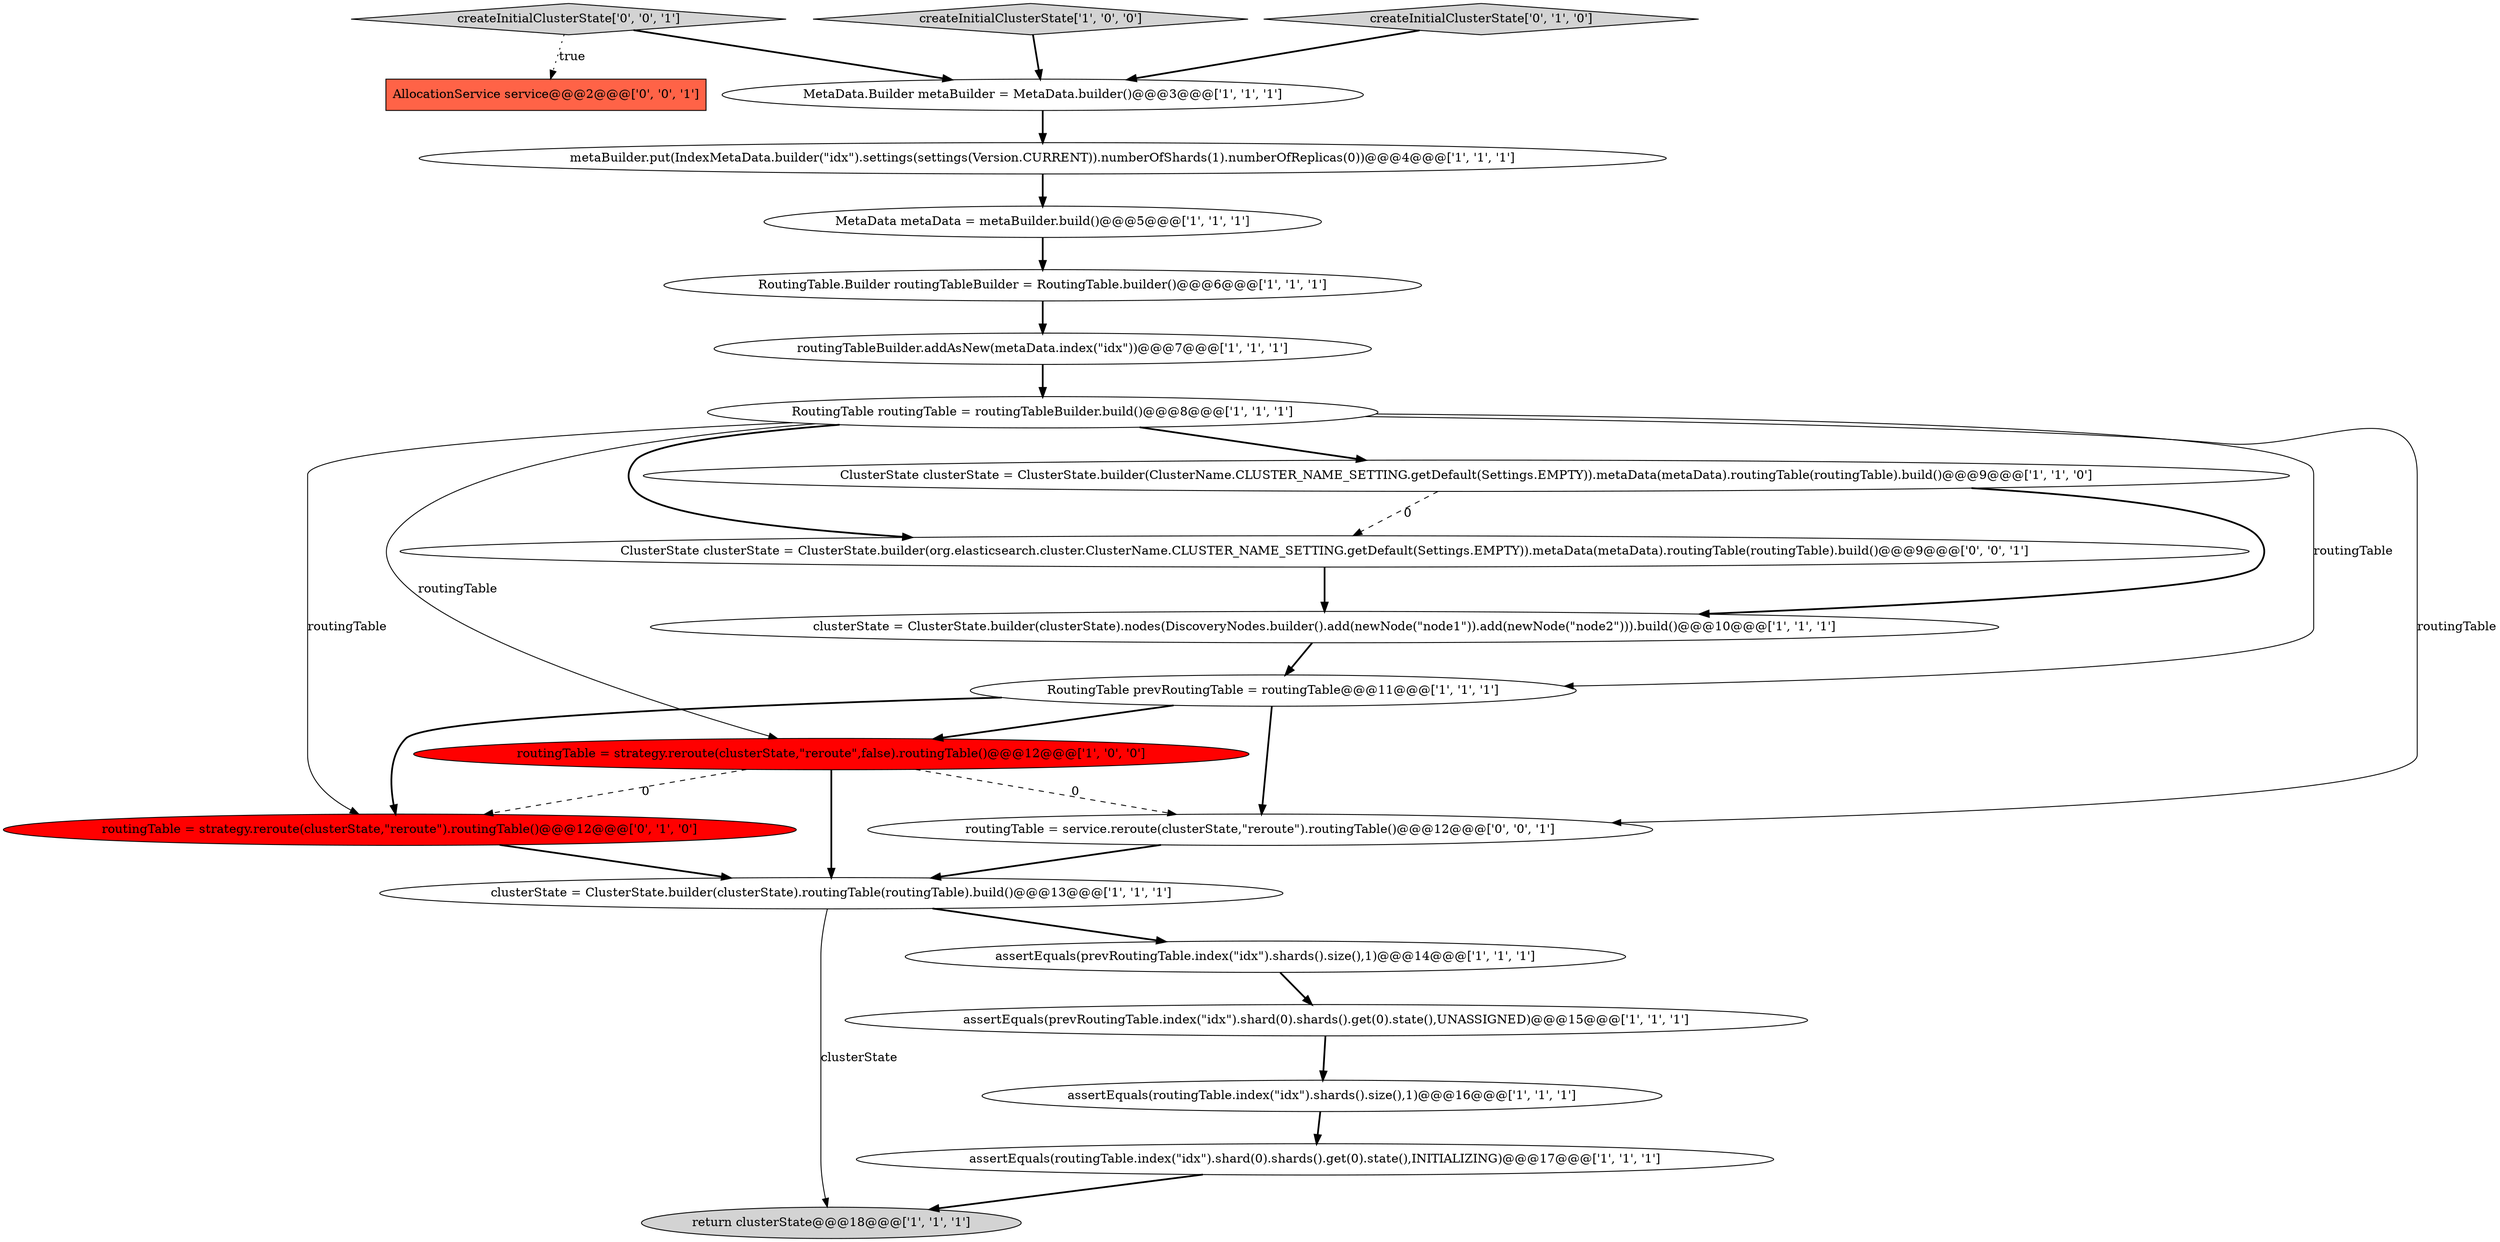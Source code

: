 digraph {
11 [style = filled, label = "metaBuilder.put(IndexMetaData.builder(\"idx\").settings(settings(Version.CURRENT)).numberOfShards(1).numberOfReplicas(0))@@@4@@@['1', '1', '1']", fillcolor = white, shape = ellipse image = "AAA0AAABBB1BBB"];
20 [style = filled, label = "ClusterState clusterState = ClusterState.builder(org.elasticsearch.cluster.ClusterName.CLUSTER_NAME_SETTING.getDefault(Settings.EMPTY)).metaData(metaData).routingTable(routingTable).build()@@@9@@@['0', '0', '1']", fillcolor = white, shape = ellipse image = "AAA0AAABBB3BBB"];
18 [style = filled, label = "createInitialClusterState['0', '1', '0']", fillcolor = lightgray, shape = diamond image = "AAA0AAABBB2BBB"];
2 [style = filled, label = "RoutingTable prevRoutingTable = routingTable@@@11@@@['1', '1', '1']", fillcolor = white, shape = ellipse image = "AAA0AAABBB1BBB"];
15 [style = filled, label = "routingTable = strategy.reroute(clusterState,\"reroute\",false).routingTable()@@@12@@@['1', '0', '0']", fillcolor = red, shape = ellipse image = "AAA1AAABBB1BBB"];
14 [style = filled, label = "assertEquals(prevRoutingTable.index(\"idx\").shard(0).shards().get(0).state(),UNASSIGNED)@@@15@@@['1', '1', '1']", fillcolor = white, shape = ellipse image = "AAA0AAABBB1BBB"];
21 [style = filled, label = "createInitialClusterState['0', '0', '1']", fillcolor = lightgray, shape = diamond image = "AAA0AAABBB3BBB"];
6 [style = filled, label = "createInitialClusterState['1', '0', '0']", fillcolor = lightgray, shape = diamond image = "AAA0AAABBB1BBB"];
10 [style = filled, label = "RoutingTable routingTable = routingTableBuilder.build()@@@8@@@['1', '1', '1']", fillcolor = white, shape = ellipse image = "AAA0AAABBB1BBB"];
16 [style = filled, label = "clusterState = ClusterState.builder(clusterState).routingTable(routingTable).build()@@@13@@@['1', '1', '1']", fillcolor = white, shape = ellipse image = "AAA0AAABBB1BBB"];
22 [style = filled, label = "AllocationService service@@@2@@@['0', '0', '1']", fillcolor = tomato, shape = box image = "AAA0AAABBB3BBB"];
19 [style = filled, label = "routingTable = service.reroute(clusterState,\"reroute\").routingTable()@@@12@@@['0', '0', '1']", fillcolor = white, shape = ellipse image = "AAA0AAABBB3BBB"];
17 [style = filled, label = "routingTable = strategy.reroute(clusterState,\"reroute\").routingTable()@@@12@@@['0', '1', '0']", fillcolor = red, shape = ellipse image = "AAA1AAABBB2BBB"];
3 [style = filled, label = "assertEquals(routingTable.index(\"idx\").shard(0).shards().get(0).state(),INITIALIZING)@@@17@@@['1', '1', '1']", fillcolor = white, shape = ellipse image = "AAA0AAABBB1BBB"];
12 [style = filled, label = "routingTableBuilder.addAsNew(metaData.index(\"idx\"))@@@7@@@['1', '1', '1']", fillcolor = white, shape = ellipse image = "AAA0AAABBB1BBB"];
13 [style = filled, label = "assertEquals(prevRoutingTable.index(\"idx\").shards().size(),1)@@@14@@@['1', '1', '1']", fillcolor = white, shape = ellipse image = "AAA0AAABBB1BBB"];
1 [style = filled, label = "RoutingTable.Builder routingTableBuilder = RoutingTable.builder()@@@6@@@['1', '1', '1']", fillcolor = white, shape = ellipse image = "AAA0AAABBB1BBB"];
9 [style = filled, label = "clusterState = ClusterState.builder(clusterState).nodes(DiscoveryNodes.builder().add(newNode(\"node1\")).add(newNode(\"node2\"))).build()@@@10@@@['1', '1', '1']", fillcolor = white, shape = ellipse image = "AAA0AAABBB1BBB"];
4 [style = filled, label = "return clusterState@@@18@@@['1', '1', '1']", fillcolor = lightgray, shape = ellipse image = "AAA0AAABBB1BBB"];
0 [style = filled, label = "MetaData.Builder metaBuilder = MetaData.builder()@@@3@@@['1', '1', '1']", fillcolor = white, shape = ellipse image = "AAA0AAABBB1BBB"];
8 [style = filled, label = "assertEquals(routingTable.index(\"idx\").shards().size(),1)@@@16@@@['1', '1', '1']", fillcolor = white, shape = ellipse image = "AAA0AAABBB1BBB"];
5 [style = filled, label = "MetaData metaData = metaBuilder.build()@@@5@@@['1', '1', '1']", fillcolor = white, shape = ellipse image = "AAA0AAABBB1BBB"];
7 [style = filled, label = "ClusterState clusterState = ClusterState.builder(ClusterName.CLUSTER_NAME_SETTING.getDefault(Settings.EMPTY)).metaData(metaData).routingTable(routingTable).build()@@@9@@@['1', '1', '0']", fillcolor = white, shape = ellipse image = "AAA0AAABBB1BBB"];
2->17 [style = bold, label=""];
16->13 [style = bold, label=""];
10->20 [style = bold, label=""];
2->19 [style = bold, label=""];
10->19 [style = solid, label="routingTable"];
21->0 [style = bold, label=""];
20->9 [style = bold, label=""];
9->2 [style = bold, label=""];
10->2 [style = solid, label="routingTable"];
8->3 [style = bold, label=""];
7->20 [style = dashed, label="0"];
0->11 [style = bold, label=""];
21->22 [style = dotted, label="true"];
6->0 [style = bold, label=""];
15->19 [style = dashed, label="0"];
15->16 [style = bold, label=""];
10->7 [style = bold, label=""];
3->4 [style = bold, label=""];
10->15 [style = solid, label="routingTable"];
19->16 [style = bold, label=""];
16->4 [style = solid, label="clusterState"];
7->9 [style = bold, label=""];
5->1 [style = bold, label=""];
11->5 [style = bold, label=""];
12->10 [style = bold, label=""];
2->15 [style = bold, label=""];
1->12 [style = bold, label=""];
15->17 [style = dashed, label="0"];
14->8 [style = bold, label=""];
10->17 [style = solid, label="routingTable"];
13->14 [style = bold, label=""];
18->0 [style = bold, label=""];
17->16 [style = bold, label=""];
}
